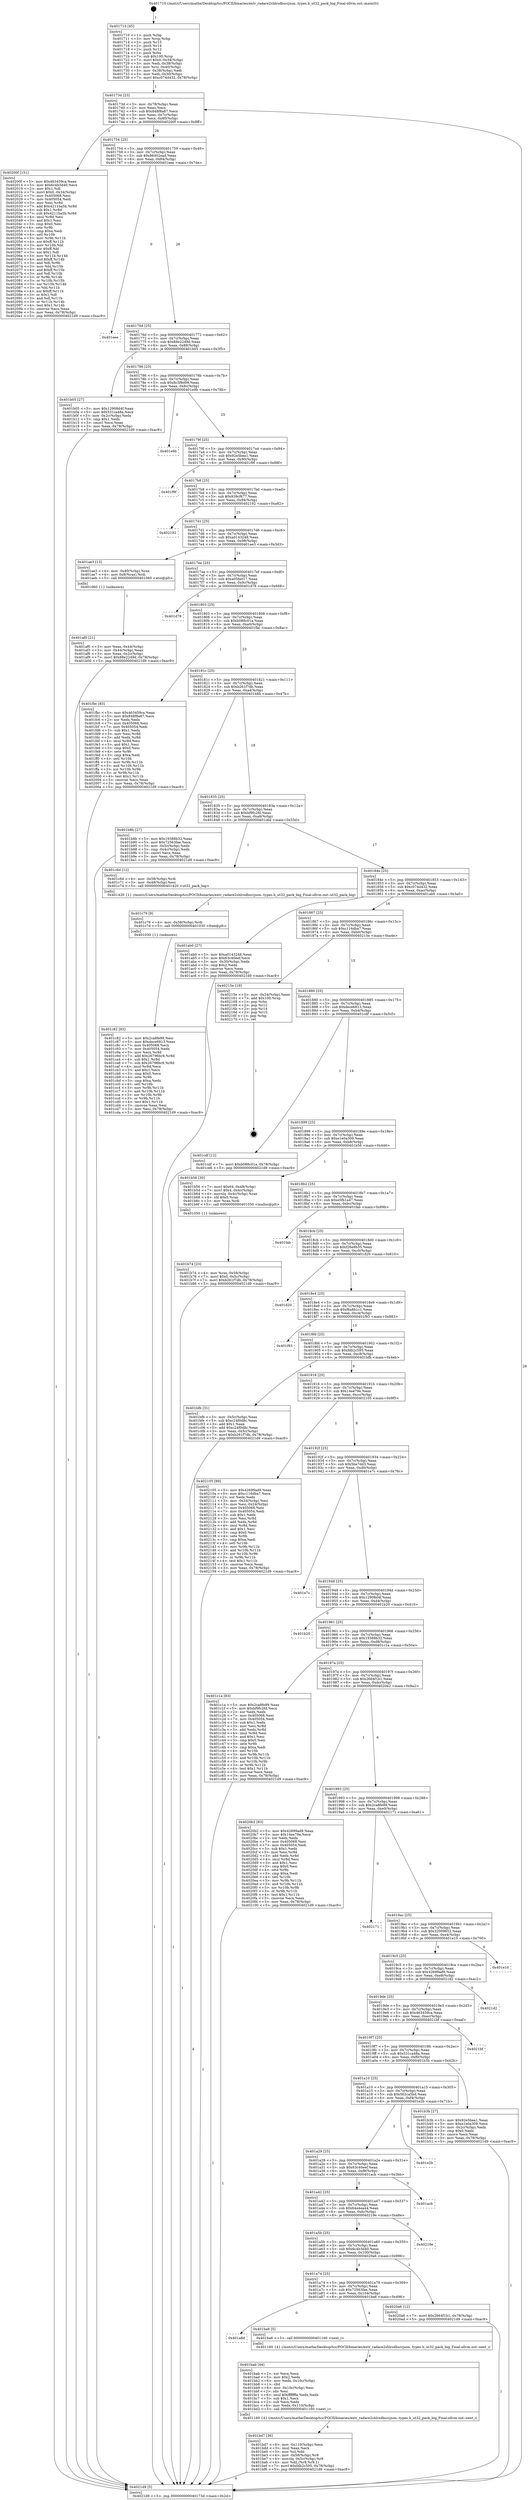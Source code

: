 digraph "0x401710" {
  label = "0x401710 (/mnt/c/Users/mathe/Desktop/tcc/POCII/binaries/extr_radare2shlrsdbsrcjson..types.h_ut32_pack_big_Final-ollvm.out::main(0))"
  labelloc = "t"
  node[shape=record]

  Entry [label="",width=0.3,height=0.3,shape=circle,fillcolor=black,style=filled]
  "0x40173d" [label="{
     0x40173d [23]\l
     | [instrs]\l
     &nbsp;&nbsp;0x40173d \<+3\>: mov -0x78(%rbp),%eax\l
     &nbsp;&nbsp;0x401740 \<+2\>: mov %eax,%ecx\l
     &nbsp;&nbsp;0x401742 \<+6\>: sub $0x848f8a87,%ecx\l
     &nbsp;&nbsp;0x401748 \<+3\>: mov %eax,-0x7c(%rbp)\l
     &nbsp;&nbsp;0x40174b \<+3\>: mov %ecx,-0x80(%rbp)\l
     &nbsp;&nbsp;0x40174e \<+6\>: je 000000000040200f \<main+0x8ff\>\l
  }"]
  "0x40200f" [label="{
     0x40200f [151]\l
     | [instrs]\l
     &nbsp;&nbsp;0x40200f \<+5\>: mov $0x463459ca,%eax\l
     &nbsp;&nbsp;0x402014 \<+5\>: mov $0x6c4b3d40,%ecx\l
     &nbsp;&nbsp;0x402019 \<+2\>: mov $0x1,%dl\l
     &nbsp;&nbsp;0x40201b \<+7\>: movl $0x0,-0x34(%rbp)\l
     &nbsp;&nbsp;0x402022 \<+7\>: mov 0x405068,%esi\l
     &nbsp;&nbsp;0x402029 \<+7\>: mov 0x405054,%edi\l
     &nbsp;&nbsp;0x402030 \<+3\>: mov %esi,%r8d\l
     &nbsp;&nbsp;0x402033 \<+7\>: add $0x4211ba5b,%r8d\l
     &nbsp;&nbsp;0x40203a \<+4\>: sub $0x1,%r8d\l
     &nbsp;&nbsp;0x40203e \<+7\>: sub $0x4211ba5b,%r8d\l
     &nbsp;&nbsp;0x402045 \<+4\>: imul %r8d,%esi\l
     &nbsp;&nbsp;0x402049 \<+3\>: and $0x1,%esi\l
     &nbsp;&nbsp;0x40204c \<+3\>: cmp $0x0,%esi\l
     &nbsp;&nbsp;0x40204f \<+4\>: sete %r9b\l
     &nbsp;&nbsp;0x402053 \<+3\>: cmp $0xa,%edi\l
     &nbsp;&nbsp;0x402056 \<+4\>: setl %r10b\l
     &nbsp;&nbsp;0x40205a \<+3\>: mov %r9b,%r11b\l
     &nbsp;&nbsp;0x40205d \<+4\>: xor $0xff,%r11b\l
     &nbsp;&nbsp;0x402061 \<+3\>: mov %r10b,%bl\l
     &nbsp;&nbsp;0x402064 \<+3\>: xor $0xff,%bl\l
     &nbsp;&nbsp;0x402067 \<+3\>: xor $0x1,%dl\l
     &nbsp;&nbsp;0x40206a \<+3\>: mov %r11b,%r14b\l
     &nbsp;&nbsp;0x40206d \<+4\>: and $0xff,%r14b\l
     &nbsp;&nbsp;0x402071 \<+3\>: and %dl,%r9b\l
     &nbsp;&nbsp;0x402074 \<+3\>: mov %bl,%r15b\l
     &nbsp;&nbsp;0x402077 \<+4\>: and $0xff,%r15b\l
     &nbsp;&nbsp;0x40207b \<+3\>: and %dl,%r10b\l
     &nbsp;&nbsp;0x40207e \<+3\>: or %r9b,%r14b\l
     &nbsp;&nbsp;0x402081 \<+3\>: or %r10b,%r15b\l
     &nbsp;&nbsp;0x402084 \<+3\>: xor %r15b,%r14b\l
     &nbsp;&nbsp;0x402087 \<+3\>: or %bl,%r11b\l
     &nbsp;&nbsp;0x40208a \<+4\>: xor $0xff,%r11b\l
     &nbsp;&nbsp;0x40208e \<+3\>: or $0x1,%dl\l
     &nbsp;&nbsp;0x402091 \<+3\>: and %dl,%r11b\l
     &nbsp;&nbsp;0x402094 \<+3\>: or %r11b,%r14b\l
     &nbsp;&nbsp;0x402097 \<+4\>: test $0x1,%r14b\l
     &nbsp;&nbsp;0x40209b \<+3\>: cmovne %ecx,%eax\l
     &nbsp;&nbsp;0x40209e \<+3\>: mov %eax,-0x78(%rbp)\l
     &nbsp;&nbsp;0x4020a1 \<+5\>: jmp 00000000004021d9 \<main+0xac9\>\l
  }"]
  "0x401754" [label="{
     0x401754 [25]\l
     | [instrs]\l
     &nbsp;&nbsp;0x401754 \<+5\>: jmp 0000000000401759 \<main+0x49\>\l
     &nbsp;&nbsp;0x401759 \<+3\>: mov -0x7c(%rbp),%eax\l
     &nbsp;&nbsp;0x40175c \<+5\>: sub $0x86402ead,%eax\l
     &nbsp;&nbsp;0x401761 \<+6\>: mov %eax,-0x84(%rbp)\l
     &nbsp;&nbsp;0x401767 \<+6\>: je 0000000000401eee \<main+0x7de\>\l
  }"]
  Exit [label="",width=0.3,height=0.3,shape=circle,fillcolor=black,style=filled,peripheries=2]
  "0x401eee" [label="{
     0x401eee\l
  }", style=dashed]
  "0x40176d" [label="{
     0x40176d [25]\l
     | [instrs]\l
     &nbsp;&nbsp;0x40176d \<+5\>: jmp 0000000000401772 \<main+0x62\>\l
     &nbsp;&nbsp;0x401772 \<+3\>: mov -0x7c(%rbp),%eax\l
     &nbsp;&nbsp;0x401775 \<+5\>: sub $0x88e2249d,%eax\l
     &nbsp;&nbsp;0x40177a \<+6\>: mov %eax,-0x88(%rbp)\l
     &nbsp;&nbsp;0x401780 \<+6\>: je 0000000000401b05 \<main+0x3f5\>\l
  }"]
  "0x401c82" [label="{
     0x401c82 [93]\l
     | [instrs]\l
     &nbsp;&nbsp;0x401c82 \<+5\>: mov $0x2ca8fe99,%esi\l
     &nbsp;&nbsp;0x401c87 \<+5\>: mov $0xdece6813,%eax\l
     &nbsp;&nbsp;0x401c8c \<+7\>: mov 0x405068,%ecx\l
     &nbsp;&nbsp;0x401c93 \<+7\>: mov 0x405054,%edx\l
     &nbsp;&nbsp;0x401c9a \<+3\>: mov %ecx,%r8d\l
     &nbsp;&nbsp;0x401c9d \<+7\>: add $0x26796bc9,%r8d\l
     &nbsp;&nbsp;0x401ca4 \<+4\>: sub $0x1,%r8d\l
     &nbsp;&nbsp;0x401ca8 \<+7\>: sub $0x26796bc9,%r8d\l
     &nbsp;&nbsp;0x401caf \<+4\>: imul %r8d,%ecx\l
     &nbsp;&nbsp;0x401cb3 \<+3\>: and $0x1,%ecx\l
     &nbsp;&nbsp;0x401cb6 \<+3\>: cmp $0x0,%ecx\l
     &nbsp;&nbsp;0x401cb9 \<+4\>: sete %r9b\l
     &nbsp;&nbsp;0x401cbd \<+3\>: cmp $0xa,%edx\l
     &nbsp;&nbsp;0x401cc0 \<+4\>: setl %r10b\l
     &nbsp;&nbsp;0x401cc4 \<+3\>: mov %r9b,%r11b\l
     &nbsp;&nbsp;0x401cc7 \<+3\>: and %r10b,%r11b\l
     &nbsp;&nbsp;0x401cca \<+3\>: xor %r10b,%r9b\l
     &nbsp;&nbsp;0x401ccd \<+3\>: or %r9b,%r11b\l
     &nbsp;&nbsp;0x401cd0 \<+4\>: test $0x1,%r11b\l
     &nbsp;&nbsp;0x401cd4 \<+3\>: cmovne %eax,%esi\l
     &nbsp;&nbsp;0x401cd7 \<+3\>: mov %esi,-0x78(%rbp)\l
     &nbsp;&nbsp;0x401cda \<+5\>: jmp 00000000004021d9 \<main+0xac9\>\l
  }"]
  "0x401b05" [label="{
     0x401b05 [27]\l
     | [instrs]\l
     &nbsp;&nbsp;0x401b05 \<+5\>: mov $0x12908d4f,%eax\l
     &nbsp;&nbsp;0x401b0a \<+5\>: mov $0x531ca48a,%ecx\l
     &nbsp;&nbsp;0x401b0f \<+3\>: mov -0x2c(%rbp),%edx\l
     &nbsp;&nbsp;0x401b12 \<+3\>: cmp $0x1,%edx\l
     &nbsp;&nbsp;0x401b15 \<+3\>: cmovl %ecx,%eax\l
     &nbsp;&nbsp;0x401b18 \<+3\>: mov %eax,-0x78(%rbp)\l
     &nbsp;&nbsp;0x401b1b \<+5\>: jmp 00000000004021d9 \<main+0xac9\>\l
  }"]
  "0x401786" [label="{
     0x401786 [25]\l
     | [instrs]\l
     &nbsp;&nbsp;0x401786 \<+5\>: jmp 000000000040178b \<main+0x7b\>\l
     &nbsp;&nbsp;0x40178b \<+3\>: mov -0x7c(%rbp),%eax\l
     &nbsp;&nbsp;0x40178e \<+5\>: sub $0x8c3f8d09,%eax\l
     &nbsp;&nbsp;0x401793 \<+6\>: mov %eax,-0x8c(%rbp)\l
     &nbsp;&nbsp;0x401799 \<+6\>: je 0000000000401e9b \<main+0x78b\>\l
  }"]
  "0x401c79" [label="{
     0x401c79 [9]\l
     | [instrs]\l
     &nbsp;&nbsp;0x401c79 \<+4\>: mov -0x58(%rbp),%rdi\l
     &nbsp;&nbsp;0x401c7d \<+5\>: call 0000000000401030 \<free@plt\>\l
     | [calls]\l
     &nbsp;&nbsp;0x401030 \{1\} (unknown)\l
  }"]
  "0x401e9b" [label="{
     0x401e9b\l
  }", style=dashed]
  "0x40179f" [label="{
     0x40179f [25]\l
     | [instrs]\l
     &nbsp;&nbsp;0x40179f \<+5\>: jmp 00000000004017a4 \<main+0x94\>\l
     &nbsp;&nbsp;0x4017a4 \<+3\>: mov -0x7c(%rbp),%eax\l
     &nbsp;&nbsp;0x4017a7 \<+5\>: sub $0x92e5bea1,%eax\l
     &nbsp;&nbsp;0x4017ac \<+6\>: mov %eax,-0x90(%rbp)\l
     &nbsp;&nbsp;0x4017b2 \<+6\>: je 0000000000401f9f \<main+0x88f\>\l
  }"]
  "0x401bd7" [label="{
     0x401bd7 [36]\l
     | [instrs]\l
     &nbsp;&nbsp;0x401bd7 \<+6\>: mov -0x110(%rbp),%ecx\l
     &nbsp;&nbsp;0x401bdd \<+3\>: imul %eax,%ecx\l
     &nbsp;&nbsp;0x401be0 \<+3\>: mov %cl,%dil\l
     &nbsp;&nbsp;0x401be3 \<+4\>: mov -0x58(%rbp),%r8\l
     &nbsp;&nbsp;0x401be7 \<+4\>: movslq -0x5c(%rbp),%r9\l
     &nbsp;&nbsp;0x401beb \<+4\>: mov %dil,(%r8,%r9,1)\l
     &nbsp;&nbsp;0x401bef \<+7\>: movl $0xfdb2c595,-0x78(%rbp)\l
     &nbsp;&nbsp;0x401bf6 \<+5\>: jmp 00000000004021d9 \<main+0xac9\>\l
  }"]
  "0x401f9f" [label="{
     0x401f9f\l
  }", style=dashed]
  "0x4017b8" [label="{
     0x4017b8 [25]\l
     | [instrs]\l
     &nbsp;&nbsp;0x4017b8 \<+5\>: jmp 00000000004017bd \<main+0xad\>\l
     &nbsp;&nbsp;0x4017bd \<+3\>: mov -0x7c(%rbp),%eax\l
     &nbsp;&nbsp;0x4017c0 \<+5\>: sub $0x939cf677,%eax\l
     &nbsp;&nbsp;0x4017c5 \<+6\>: mov %eax,-0x94(%rbp)\l
     &nbsp;&nbsp;0x4017cb \<+6\>: je 0000000000402192 \<main+0xa82\>\l
  }"]
  "0x401bab" [label="{
     0x401bab [44]\l
     | [instrs]\l
     &nbsp;&nbsp;0x401bab \<+2\>: xor %ecx,%ecx\l
     &nbsp;&nbsp;0x401bad \<+5\>: mov $0x2,%edx\l
     &nbsp;&nbsp;0x401bb2 \<+6\>: mov %edx,-0x10c(%rbp)\l
     &nbsp;&nbsp;0x401bb8 \<+1\>: cltd\l
     &nbsp;&nbsp;0x401bb9 \<+6\>: mov -0x10c(%rbp),%esi\l
     &nbsp;&nbsp;0x401bbf \<+2\>: idiv %esi\l
     &nbsp;&nbsp;0x401bc1 \<+6\>: imul $0xfffffffe,%edx,%edx\l
     &nbsp;&nbsp;0x401bc7 \<+3\>: sub $0x1,%ecx\l
     &nbsp;&nbsp;0x401bca \<+2\>: sub %ecx,%edx\l
     &nbsp;&nbsp;0x401bcc \<+6\>: mov %edx,-0x110(%rbp)\l
     &nbsp;&nbsp;0x401bd2 \<+5\>: call 0000000000401160 \<next_i\>\l
     | [calls]\l
     &nbsp;&nbsp;0x401160 \{4\} (/mnt/c/Users/mathe/Desktop/tcc/POCII/binaries/extr_radare2shlrsdbsrcjson..types.h_ut32_pack_big_Final-ollvm.out::next_i)\l
  }"]
  "0x402192" [label="{
     0x402192\l
  }", style=dashed]
  "0x4017d1" [label="{
     0x4017d1 [25]\l
     | [instrs]\l
     &nbsp;&nbsp;0x4017d1 \<+5\>: jmp 00000000004017d6 \<main+0xc6\>\l
     &nbsp;&nbsp;0x4017d6 \<+3\>: mov -0x7c(%rbp),%eax\l
     &nbsp;&nbsp;0x4017d9 \<+5\>: sub $0xa0143248,%eax\l
     &nbsp;&nbsp;0x4017de \<+6\>: mov %eax,-0x98(%rbp)\l
     &nbsp;&nbsp;0x4017e4 \<+6\>: je 0000000000401ae3 \<main+0x3d3\>\l
  }"]
  "0x401a8d" [label="{
     0x401a8d\l
  }", style=dashed]
  "0x401ae3" [label="{
     0x401ae3 [13]\l
     | [instrs]\l
     &nbsp;&nbsp;0x401ae3 \<+4\>: mov -0x40(%rbp),%rax\l
     &nbsp;&nbsp;0x401ae7 \<+4\>: mov 0x8(%rax),%rdi\l
     &nbsp;&nbsp;0x401aeb \<+5\>: call 0000000000401060 \<atoi@plt\>\l
     | [calls]\l
     &nbsp;&nbsp;0x401060 \{1\} (unknown)\l
  }"]
  "0x4017ea" [label="{
     0x4017ea [25]\l
     | [instrs]\l
     &nbsp;&nbsp;0x4017ea \<+5\>: jmp 00000000004017ef \<main+0xdf\>\l
     &nbsp;&nbsp;0x4017ef \<+3\>: mov -0x7c(%rbp),%eax\l
     &nbsp;&nbsp;0x4017f2 \<+5\>: sub $0xa05fa017,%eax\l
     &nbsp;&nbsp;0x4017f7 \<+6\>: mov %eax,-0x9c(%rbp)\l
     &nbsp;&nbsp;0x4017fd \<+6\>: je 0000000000401d78 \<main+0x668\>\l
  }"]
  "0x401ba6" [label="{
     0x401ba6 [5]\l
     | [instrs]\l
     &nbsp;&nbsp;0x401ba6 \<+5\>: call 0000000000401160 \<next_i\>\l
     | [calls]\l
     &nbsp;&nbsp;0x401160 \{4\} (/mnt/c/Users/mathe/Desktop/tcc/POCII/binaries/extr_radare2shlrsdbsrcjson..types.h_ut32_pack_big_Final-ollvm.out::next_i)\l
  }"]
  "0x401d78" [label="{
     0x401d78\l
  }", style=dashed]
  "0x401803" [label="{
     0x401803 [25]\l
     | [instrs]\l
     &nbsp;&nbsp;0x401803 \<+5\>: jmp 0000000000401808 \<main+0xf8\>\l
     &nbsp;&nbsp;0x401808 \<+3\>: mov -0x7c(%rbp),%eax\l
     &nbsp;&nbsp;0x40180b \<+5\>: sub $0xb088c01a,%eax\l
     &nbsp;&nbsp;0x401810 \<+6\>: mov %eax,-0xa0(%rbp)\l
     &nbsp;&nbsp;0x401816 \<+6\>: je 0000000000401fbc \<main+0x8ac\>\l
  }"]
  "0x401a74" [label="{
     0x401a74 [25]\l
     | [instrs]\l
     &nbsp;&nbsp;0x401a74 \<+5\>: jmp 0000000000401a79 \<main+0x369\>\l
     &nbsp;&nbsp;0x401a79 \<+3\>: mov -0x7c(%rbp),%eax\l
     &nbsp;&nbsp;0x401a7c \<+5\>: sub $0x72563fae,%eax\l
     &nbsp;&nbsp;0x401a81 \<+6\>: mov %eax,-0x104(%rbp)\l
     &nbsp;&nbsp;0x401a87 \<+6\>: je 0000000000401ba6 \<main+0x496\>\l
  }"]
  "0x401fbc" [label="{
     0x401fbc [83]\l
     | [instrs]\l
     &nbsp;&nbsp;0x401fbc \<+5\>: mov $0x463459ca,%eax\l
     &nbsp;&nbsp;0x401fc1 \<+5\>: mov $0x848f8a87,%ecx\l
     &nbsp;&nbsp;0x401fc6 \<+2\>: xor %edx,%edx\l
     &nbsp;&nbsp;0x401fc8 \<+7\>: mov 0x405068,%esi\l
     &nbsp;&nbsp;0x401fcf \<+7\>: mov 0x405054,%edi\l
     &nbsp;&nbsp;0x401fd6 \<+3\>: sub $0x1,%edx\l
     &nbsp;&nbsp;0x401fd9 \<+3\>: mov %esi,%r8d\l
     &nbsp;&nbsp;0x401fdc \<+3\>: add %edx,%r8d\l
     &nbsp;&nbsp;0x401fdf \<+4\>: imul %r8d,%esi\l
     &nbsp;&nbsp;0x401fe3 \<+3\>: and $0x1,%esi\l
     &nbsp;&nbsp;0x401fe6 \<+3\>: cmp $0x0,%esi\l
     &nbsp;&nbsp;0x401fe9 \<+4\>: sete %r9b\l
     &nbsp;&nbsp;0x401fed \<+3\>: cmp $0xa,%edi\l
     &nbsp;&nbsp;0x401ff0 \<+4\>: setl %r10b\l
     &nbsp;&nbsp;0x401ff4 \<+3\>: mov %r9b,%r11b\l
     &nbsp;&nbsp;0x401ff7 \<+3\>: and %r10b,%r11b\l
     &nbsp;&nbsp;0x401ffa \<+3\>: xor %r10b,%r9b\l
     &nbsp;&nbsp;0x401ffd \<+3\>: or %r9b,%r11b\l
     &nbsp;&nbsp;0x402000 \<+4\>: test $0x1,%r11b\l
     &nbsp;&nbsp;0x402004 \<+3\>: cmovne %ecx,%eax\l
     &nbsp;&nbsp;0x402007 \<+3\>: mov %eax,-0x78(%rbp)\l
     &nbsp;&nbsp;0x40200a \<+5\>: jmp 00000000004021d9 \<main+0xac9\>\l
  }"]
  "0x40181c" [label="{
     0x40181c [25]\l
     | [instrs]\l
     &nbsp;&nbsp;0x40181c \<+5\>: jmp 0000000000401821 \<main+0x111\>\l
     &nbsp;&nbsp;0x401821 \<+3\>: mov -0x7c(%rbp),%eax\l
     &nbsp;&nbsp;0x401824 \<+5\>: sub $0xb261f7db,%eax\l
     &nbsp;&nbsp;0x401829 \<+6\>: mov %eax,-0xa4(%rbp)\l
     &nbsp;&nbsp;0x40182f \<+6\>: je 0000000000401b8b \<main+0x47b\>\l
  }"]
  "0x4020a6" [label="{
     0x4020a6 [12]\l
     | [instrs]\l
     &nbsp;&nbsp;0x4020a6 \<+7\>: movl $0x2664f1b1,-0x78(%rbp)\l
     &nbsp;&nbsp;0x4020ad \<+5\>: jmp 00000000004021d9 \<main+0xac9\>\l
  }"]
  "0x401b8b" [label="{
     0x401b8b [27]\l
     | [instrs]\l
     &nbsp;&nbsp;0x401b8b \<+5\>: mov $0x19388b32,%eax\l
     &nbsp;&nbsp;0x401b90 \<+5\>: mov $0x72563fae,%ecx\l
     &nbsp;&nbsp;0x401b95 \<+3\>: mov -0x5c(%rbp),%edx\l
     &nbsp;&nbsp;0x401b98 \<+3\>: cmp -0x4c(%rbp),%edx\l
     &nbsp;&nbsp;0x401b9b \<+3\>: cmovl %ecx,%eax\l
     &nbsp;&nbsp;0x401b9e \<+3\>: mov %eax,-0x78(%rbp)\l
     &nbsp;&nbsp;0x401ba1 \<+5\>: jmp 00000000004021d9 \<main+0xac9\>\l
  }"]
  "0x401835" [label="{
     0x401835 [25]\l
     | [instrs]\l
     &nbsp;&nbsp;0x401835 \<+5\>: jmp 000000000040183a \<main+0x12a\>\l
     &nbsp;&nbsp;0x40183a \<+3\>: mov -0x7c(%rbp),%eax\l
     &nbsp;&nbsp;0x40183d \<+5\>: sub $0xbf9fc2fd,%eax\l
     &nbsp;&nbsp;0x401842 \<+6\>: mov %eax,-0xa8(%rbp)\l
     &nbsp;&nbsp;0x401848 \<+6\>: je 0000000000401c6d \<main+0x55d\>\l
  }"]
  "0x401a5b" [label="{
     0x401a5b [25]\l
     | [instrs]\l
     &nbsp;&nbsp;0x401a5b \<+5\>: jmp 0000000000401a60 \<main+0x350\>\l
     &nbsp;&nbsp;0x401a60 \<+3\>: mov -0x7c(%rbp),%eax\l
     &nbsp;&nbsp;0x401a63 \<+5\>: sub $0x6c4b3d40,%eax\l
     &nbsp;&nbsp;0x401a68 \<+6\>: mov %eax,-0x100(%rbp)\l
     &nbsp;&nbsp;0x401a6e \<+6\>: je 00000000004020a6 \<main+0x996\>\l
  }"]
  "0x401c6d" [label="{
     0x401c6d [12]\l
     | [instrs]\l
     &nbsp;&nbsp;0x401c6d \<+4\>: mov -0x58(%rbp),%rdi\l
     &nbsp;&nbsp;0x401c71 \<+3\>: mov -0x48(%rbp),%esi\l
     &nbsp;&nbsp;0x401c74 \<+5\>: call 0000000000401420 \<ut32_pack_big\>\l
     | [calls]\l
     &nbsp;&nbsp;0x401420 \{1\} (/mnt/c/Users/mathe/Desktop/tcc/POCII/binaries/extr_radare2shlrsdbsrcjson..types.h_ut32_pack_big_Final-ollvm.out::ut32_pack_big)\l
  }"]
  "0x40184e" [label="{
     0x40184e [25]\l
     | [instrs]\l
     &nbsp;&nbsp;0x40184e \<+5\>: jmp 0000000000401853 \<main+0x143\>\l
     &nbsp;&nbsp;0x401853 \<+3\>: mov -0x7c(%rbp),%eax\l
     &nbsp;&nbsp;0x401856 \<+5\>: sub $0xc074d432,%eax\l
     &nbsp;&nbsp;0x40185b \<+6\>: mov %eax,-0xac(%rbp)\l
     &nbsp;&nbsp;0x401861 \<+6\>: je 0000000000401ab0 \<main+0x3a0\>\l
  }"]
  "0x40219e" [label="{
     0x40219e\l
  }", style=dashed]
  "0x401ab0" [label="{
     0x401ab0 [27]\l
     | [instrs]\l
     &nbsp;&nbsp;0x401ab0 \<+5\>: mov $0xa0143248,%eax\l
     &nbsp;&nbsp;0x401ab5 \<+5\>: mov $0x63c40eef,%ecx\l
     &nbsp;&nbsp;0x401aba \<+3\>: mov -0x30(%rbp),%edx\l
     &nbsp;&nbsp;0x401abd \<+3\>: cmp $0x2,%edx\l
     &nbsp;&nbsp;0x401ac0 \<+3\>: cmovne %ecx,%eax\l
     &nbsp;&nbsp;0x401ac3 \<+3\>: mov %eax,-0x78(%rbp)\l
     &nbsp;&nbsp;0x401ac6 \<+5\>: jmp 00000000004021d9 \<main+0xac9\>\l
  }"]
  "0x401867" [label="{
     0x401867 [25]\l
     | [instrs]\l
     &nbsp;&nbsp;0x401867 \<+5\>: jmp 000000000040186c \<main+0x15c\>\l
     &nbsp;&nbsp;0x40186c \<+3\>: mov -0x7c(%rbp),%eax\l
     &nbsp;&nbsp;0x40186f \<+5\>: sub $0xc116dba7,%eax\l
     &nbsp;&nbsp;0x401874 \<+6\>: mov %eax,-0xb0(%rbp)\l
     &nbsp;&nbsp;0x40187a \<+6\>: je 000000000040215e \<main+0xa4e\>\l
  }"]
  "0x4021d9" [label="{
     0x4021d9 [5]\l
     | [instrs]\l
     &nbsp;&nbsp;0x4021d9 \<+5\>: jmp 000000000040173d \<main+0x2d\>\l
  }"]
  "0x401710" [label="{
     0x401710 [45]\l
     | [instrs]\l
     &nbsp;&nbsp;0x401710 \<+1\>: push %rbp\l
     &nbsp;&nbsp;0x401711 \<+3\>: mov %rsp,%rbp\l
     &nbsp;&nbsp;0x401714 \<+2\>: push %r15\l
     &nbsp;&nbsp;0x401716 \<+2\>: push %r14\l
     &nbsp;&nbsp;0x401718 \<+2\>: push %r12\l
     &nbsp;&nbsp;0x40171a \<+1\>: push %rbx\l
     &nbsp;&nbsp;0x40171b \<+7\>: sub $0x100,%rsp\l
     &nbsp;&nbsp;0x401722 \<+7\>: movl $0x0,-0x34(%rbp)\l
     &nbsp;&nbsp;0x401729 \<+3\>: mov %edi,-0x38(%rbp)\l
     &nbsp;&nbsp;0x40172c \<+4\>: mov %rsi,-0x40(%rbp)\l
     &nbsp;&nbsp;0x401730 \<+3\>: mov -0x38(%rbp),%edi\l
     &nbsp;&nbsp;0x401733 \<+3\>: mov %edi,-0x30(%rbp)\l
     &nbsp;&nbsp;0x401736 \<+7\>: movl $0xc074d432,-0x78(%rbp)\l
  }"]
  "0x401af0" [label="{
     0x401af0 [21]\l
     | [instrs]\l
     &nbsp;&nbsp;0x401af0 \<+3\>: mov %eax,-0x44(%rbp)\l
     &nbsp;&nbsp;0x401af3 \<+3\>: mov -0x44(%rbp),%eax\l
     &nbsp;&nbsp;0x401af6 \<+3\>: mov %eax,-0x2c(%rbp)\l
     &nbsp;&nbsp;0x401af9 \<+7\>: movl $0x88e2249d,-0x78(%rbp)\l
     &nbsp;&nbsp;0x401b00 \<+5\>: jmp 00000000004021d9 \<main+0xac9\>\l
  }"]
  "0x401a42" [label="{
     0x401a42 [25]\l
     | [instrs]\l
     &nbsp;&nbsp;0x401a42 \<+5\>: jmp 0000000000401a47 \<main+0x337\>\l
     &nbsp;&nbsp;0x401a47 \<+3\>: mov -0x7c(%rbp),%eax\l
     &nbsp;&nbsp;0x401a4a \<+5\>: sub $0x64e4ea44,%eax\l
     &nbsp;&nbsp;0x401a4f \<+6\>: mov %eax,-0xfc(%rbp)\l
     &nbsp;&nbsp;0x401a55 \<+6\>: je 000000000040219e \<main+0xa8e\>\l
  }"]
  "0x40215e" [label="{
     0x40215e [19]\l
     | [instrs]\l
     &nbsp;&nbsp;0x40215e \<+3\>: mov -0x24(%rbp),%eax\l
     &nbsp;&nbsp;0x402161 \<+7\>: add $0x100,%rsp\l
     &nbsp;&nbsp;0x402168 \<+1\>: pop %rbx\l
     &nbsp;&nbsp;0x402169 \<+2\>: pop %r12\l
     &nbsp;&nbsp;0x40216b \<+2\>: pop %r14\l
     &nbsp;&nbsp;0x40216d \<+2\>: pop %r15\l
     &nbsp;&nbsp;0x40216f \<+1\>: pop %rbp\l
     &nbsp;&nbsp;0x402170 \<+1\>: ret\l
  }"]
  "0x401880" [label="{
     0x401880 [25]\l
     | [instrs]\l
     &nbsp;&nbsp;0x401880 \<+5\>: jmp 0000000000401885 \<main+0x175\>\l
     &nbsp;&nbsp;0x401885 \<+3\>: mov -0x7c(%rbp),%eax\l
     &nbsp;&nbsp;0x401888 \<+5\>: sub $0xdece6813,%eax\l
     &nbsp;&nbsp;0x40188d \<+6\>: mov %eax,-0xb4(%rbp)\l
     &nbsp;&nbsp;0x401893 \<+6\>: je 0000000000401cdf \<main+0x5cf\>\l
  }"]
  "0x401acb" [label="{
     0x401acb\l
  }", style=dashed]
  "0x401cdf" [label="{
     0x401cdf [12]\l
     | [instrs]\l
     &nbsp;&nbsp;0x401cdf \<+7\>: movl $0xb088c01a,-0x78(%rbp)\l
     &nbsp;&nbsp;0x401ce6 \<+5\>: jmp 00000000004021d9 \<main+0xac9\>\l
  }"]
  "0x401899" [label="{
     0x401899 [25]\l
     | [instrs]\l
     &nbsp;&nbsp;0x401899 \<+5\>: jmp 000000000040189e \<main+0x18e\>\l
     &nbsp;&nbsp;0x40189e \<+3\>: mov -0x7c(%rbp),%eax\l
     &nbsp;&nbsp;0x4018a1 \<+5\>: sub $0xe1e0a309,%eax\l
     &nbsp;&nbsp;0x4018a6 \<+6\>: mov %eax,-0xb8(%rbp)\l
     &nbsp;&nbsp;0x4018ac \<+6\>: je 0000000000401b56 \<main+0x446\>\l
  }"]
  "0x401a29" [label="{
     0x401a29 [25]\l
     | [instrs]\l
     &nbsp;&nbsp;0x401a29 \<+5\>: jmp 0000000000401a2e \<main+0x31e\>\l
     &nbsp;&nbsp;0x401a2e \<+3\>: mov -0x7c(%rbp),%eax\l
     &nbsp;&nbsp;0x401a31 \<+5\>: sub $0x63c40eef,%eax\l
     &nbsp;&nbsp;0x401a36 \<+6\>: mov %eax,-0xf8(%rbp)\l
     &nbsp;&nbsp;0x401a3c \<+6\>: je 0000000000401acb \<main+0x3bb\>\l
  }"]
  "0x401b56" [label="{
     0x401b56 [30]\l
     | [instrs]\l
     &nbsp;&nbsp;0x401b56 \<+7\>: movl $0x64,-0x48(%rbp)\l
     &nbsp;&nbsp;0x401b5d \<+7\>: movl $0x4,-0x4c(%rbp)\l
     &nbsp;&nbsp;0x401b64 \<+4\>: movslq -0x4c(%rbp),%rax\l
     &nbsp;&nbsp;0x401b68 \<+4\>: shl $0x0,%rax\l
     &nbsp;&nbsp;0x401b6c \<+3\>: mov %rax,%rdi\l
     &nbsp;&nbsp;0x401b6f \<+5\>: call 0000000000401050 \<malloc@plt\>\l
     | [calls]\l
     &nbsp;&nbsp;0x401050 \{1\} (unknown)\l
  }"]
  "0x4018b2" [label="{
     0x4018b2 [25]\l
     | [instrs]\l
     &nbsp;&nbsp;0x4018b2 \<+5\>: jmp 00000000004018b7 \<main+0x1a7\>\l
     &nbsp;&nbsp;0x4018b7 \<+3\>: mov -0x7c(%rbp),%eax\l
     &nbsp;&nbsp;0x4018ba \<+5\>: sub $0xe5fb1a47,%eax\l
     &nbsp;&nbsp;0x4018bf \<+6\>: mov %eax,-0xbc(%rbp)\l
     &nbsp;&nbsp;0x4018c5 \<+6\>: je 0000000000401fab \<main+0x89b\>\l
  }"]
  "0x401e2b" [label="{
     0x401e2b\l
  }", style=dashed]
  "0x401fab" [label="{
     0x401fab\l
  }", style=dashed]
  "0x4018cb" [label="{
     0x4018cb [25]\l
     | [instrs]\l
     &nbsp;&nbsp;0x4018cb \<+5\>: jmp 00000000004018d0 \<main+0x1c0\>\l
     &nbsp;&nbsp;0x4018d0 \<+3\>: mov -0x7c(%rbp),%eax\l
     &nbsp;&nbsp;0x4018d3 \<+5\>: sub $0xf26e8b35,%eax\l
     &nbsp;&nbsp;0x4018d8 \<+6\>: mov %eax,-0xc0(%rbp)\l
     &nbsp;&nbsp;0x4018de \<+6\>: je 0000000000401d20 \<main+0x610\>\l
  }"]
  "0x401b74" [label="{
     0x401b74 [23]\l
     | [instrs]\l
     &nbsp;&nbsp;0x401b74 \<+4\>: mov %rax,-0x58(%rbp)\l
     &nbsp;&nbsp;0x401b78 \<+7\>: movl $0x0,-0x5c(%rbp)\l
     &nbsp;&nbsp;0x401b7f \<+7\>: movl $0xb261f7db,-0x78(%rbp)\l
     &nbsp;&nbsp;0x401b86 \<+5\>: jmp 00000000004021d9 \<main+0xac9\>\l
  }"]
  "0x401d20" [label="{
     0x401d20\l
  }", style=dashed]
  "0x4018e4" [label="{
     0x4018e4 [25]\l
     | [instrs]\l
     &nbsp;&nbsp;0x4018e4 \<+5\>: jmp 00000000004018e9 \<main+0x1d9\>\l
     &nbsp;&nbsp;0x4018e9 \<+3\>: mov -0x7c(%rbp),%eax\l
     &nbsp;&nbsp;0x4018ec \<+5\>: sub $0xf6a8b1c1,%eax\l
     &nbsp;&nbsp;0x4018f1 \<+6\>: mov %eax,-0xc4(%rbp)\l
     &nbsp;&nbsp;0x4018f7 \<+6\>: je 0000000000401f93 \<main+0x883\>\l
  }"]
  "0x401a10" [label="{
     0x401a10 [25]\l
     | [instrs]\l
     &nbsp;&nbsp;0x401a10 \<+5\>: jmp 0000000000401a15 \<main+0x305\>\l
     &nbsp;&nbsp;0x401a15 \<+3\>: mov -0x7c(%rbp),%eax\l
     &nbsp;&nbsp;0x401a18 \<+5\>: sub $0x562ca5bd,%eax\l
     &nbsp;&nbsp;0x401a1d \<+6\>: mov %eax,-0xf4(%rbp)\l
     &nbsp;&nbsp;0x401a23 \<+6\>: je 0000000000401e2b \<main+0x71b\>\l
  }"]
  "0x401f93" [label="{
     0x401f93\l
  }", style=dashed]
  "0x4018fd" [label="{
     0x4018fd [25]\l
     | [instrs]\l
     &nbsp;&nbsp;0x4018fd \<+5\>: jmp 0000000000401902 \<main+0x1f2\>\l
     &nbsp;&nbsp;0x401902 \<+3\>: mov -0x7c(%rbp),%eax\l
     &nbsp;&nbsp;0x401905 \<+5\>: sub $0xfdb2c595,%eax\l
     &nbsp;&nbsp;0x40190a \<+6\>: mov %eax,-0xc8(%rbp)\l
     &nbsp;&nbsp;0x401910 \<+6\>: je 0000000000401bfb \<main+0x4eb\>\l
  }"]
  "0x401b3b" [label="{
     0x401b3b [27]\l
     | [instrs]\l
     &nbsp;&nbsp;0x401b3b \<+5\>: mov $0x92e5bea1,%eax\l
     &nbsp;&nbsp;0x401b40 \<+5\>: mov $0xe1e0a309,%ecx\l
     &nbsp;&nbsp;0x401b45 \<+3\>: mov -0x2c(%rbp),%edx\l
     &nbsp;&nbsp;0x401b48 \<+3\>: cmp $0x0,%edx\l
     &nbsp;&nbsp;0x401b4b \<+3\>: cmove %ecx,%eax\l
     &nbsp;&nbsp;0x401b4e \<+3\>: mov %eax,-0x78(%rbp)\l
     &nbsp;&nbsp;0x401b51 \<+5\>: jmp 00000000004021d9 \<main+0xac9\>\l
  }"]
  "0x401bfb" [label="{
     0x401bfb [31]\l
     | [instrs]\l
     &nbsp;&nbsp;0x401bfb \<+3\>: mov -0x5c(%rbp),%eax\l
     &nbsp;&nbsp;0x401bfe \<+5\>: sub $0xc24f0d8c,%eax\l
     &nbsp;&nbsp;0x401c03 \<+3\>: add $0x1,%eax\l
     &nbsp;&nbsp;0x401c06 \<+5\>: add $0xc24f0d8c,%eax\l
     &nbsp;&nbsp;0x401c0b \<+3\>: mov %eax,-0x5c(%rbp)\l
     &nbsp;&nbsp;0x401c0e \<+7\>: movl $0xb261f7db,-0x78(%rbp)\l
     &nbsp;&nbsp;0x401c15 \<+5\>: jmp 00000000004021d9 \<main+0xac9\>\l
  }"]
  "0x401916" [label="{
     0x401916 [25]\l
     | [instrs]\l
     &nbsp;&nbsp;0x401916 \<+5\>: jmp 000000000040191b \<main+0x20b\>\l
     &nbsp;&nbsp;0x40191b \<+3\>: mov -0x7c(%rbp),%eax\l
     &nbsp;&nbsp;0x40191e \<+5\>: sub $0x14ee79e,%eax\l
     &nbsp;&nbsp;0x401923 \<+6\>: mov %eax,-0xcc(%rbp)\l
     &nbsp;&nbsp;0x401929 \<+6\>: je 0000000000402105 \<main+0x9f5\>\l
  }"]
  "0x4019f7" [label="{
     0x4019f7 [25]\l
     | [instrs]\l
     &nbsp;&nbsp;0x4019f7 \<+5\>: jmp 00000000004019fc \<main+0x2ec\>\l
     &nbsp;&nbsp;0x4019fc \<+3\>: mov -0x7c(%rbp),%eax\l
     &nbsp;&nbsp;0x4019ff \<+5\>: sub $0x531ca48a,%eax\l
     &nbsp;&nbsp;0x401a04 \<+6\>: mov %eax,-0xf0(%rbp)\l
     &nbsp;&nbsp;0x401a0a \<+6\>: je 0000000000401b3b \<main+0x42b\>\l
  }"]
  "0x402105" [label="{
     0x402105 [89]\l
     | [instrs]\l
     &nbsp;&nbsp;0x402105 \<+5\>: mov $0x42699ad9,%eax\l
     &nbsp;&nbsp;0x40210a \<+5\>: mov $0xc116dba7,%ecx\l
     &nbsp;&nbsp;0x40210f \<+2\>: xor %edx,%edx\l
     &nbsp;&nbsp;0x402111 \<+3\>: mov -0x34(%rbp),%esi\l
     &nbsp;&nbsp;0x402114 \<+3\>: mov %esi,-0x24(%rbp)\l
     &nbsp;&nbsp;0x402117 \<+7\>: mov 0x405068,%esi\l
     &nbsp;&nbsp;0x40211e \<+7\>: mov 0x405054,%edi\l
     &nbsp;&nbsp;0x402125 \<+3\>: sub $0x1,%edx\l
     &nbsp;&nbsp;0x402128 \<+3\>: mov %esi,%r8d\l
     &nbsp;&nbsp;0x40212b \<+3\>: add %edx,%r8d\l
     &nbsp;&nbsp;0x40212e \<+4\>: imul %r8d,%esi\l
     &nbsp;&nbsp;0x402132 \<+3\>: and $0x1,%esi\l
     &nbsp;&nbsp;0x402135 \<+3\>: cmp $0x0,%esi\l
     &nbsp;&nbsp;0x402138 \<+4\>: sete %r9b\l
     &nbsp;&nbsp;0x40213c \<+3\>: cmp $0xa,%edi\l
     &nbsp;&nbsp;0x40213f \<+4\>: setl %r10b\l
     &nbsp;&nbsp;0x402143 \<+3\>: mov %r9b,%r11b\l
     &nbsp;&nbsp;0x402146 \<+3\>: and %r10b,%r11b\l
     &nbsp;&nbsp;0x402149 \<+3\>: xor %r10b,%r9b\l
     &nbsp;&nbsp;0x40214c \<+3\>: or %r9b,%r11b\l
     &nbsp;&nbsp;0x40214f \<+4\>: test $0x1,%r11b\l
     &nbsp;&nbsp;0x402153 \<+3\>: cmovne %ecx,%eax\l
     &nbsp;&nbsp;0x402156 \<+3\>: mov %eax,-0x78(%rbp)\l
     &nbsp;&nbsp;0x402159 \<+5\>: jmp 00000000004021d9 \<main+0xac9\>\l
  }"]
  "0x40192f" [label="{
     0x40192f [25]\l
     | [instrs]\l
     &nbsp;&nbsp;0x40192f \<+5\>: jmp 0000000000401934 \<main+0x224\>\l
     &nbsp;&nbsp;0x401934 \<+3\>: mov -0x7c(%rbp),%eax\l
     &nbsp;&nbsp;0x401937 \<+5\>: sub $0x5be7dd3,%eax\l
     &nbsp;&nbsp;0x40193c \<+6\>: mov %eax,-0xd0(%rbp)\l
     &nbsp;&nbsp;0x401942 \<+6\>: je 0000000000401e7c \<main+0x76c\>\l
  }"]
  "0x4021bf" [label="{
     0x4021bf\l
  }", style=dashed]
  "0x401e7c" [label="{
     0x401e7c\l
  }", style=dashed]
  "0x401948" [label="{
     0x401948 [25]\l
     | [instrs]\l
     &nbsp;&nbsp;0x401948 \<+5\>: jmp 000000000040194d \<main+0x23d\>\l
     &nbsp;&nbsp;0x40194d \<+3\>: mov -0x7c(%rbp),%eax\l
     &nbsp;&nbsp;0x401950 \<+5\>: sub $0x12908d4f,%eax\l
     &nbsp;&nbsp;0x401955 \<+6\>: mov %eax,-0xd4(%rbp)\l
     &nbsp;&nbsp;0x40195b \<+6\>: je 0000000000401b20 \<main+0x410\>\l
  }"]
  "0x4019de" [label="{
     0x4019de [25]\l
     | [instrs]\l
     &nbsp;&nbsp;0x4019de \<+5\>: jmp 00000000004019e3 \<main+0x2d3\>\l
     &nbsp;&nbsp;0x4019e3 \<+3\>: mov -0x7c(%rbp),%eax\l
     &nbsp;&nbsp;0x4019e6 \<+5\>: sub $0x463459ca,%eax\l
     &nbsp;&nbsp;0x4019eb \<+6\>: mov %eax,-0xec(%rbp)\l
     &nbsp;&nbsp;0x4019f1 \<+6\>: je 00000000004021bf \<main+0xaaf\>\l
  }"]
  "0x401b20" [label="{
     0x401b20\l
  }", style=dashed]
  "0x401961" [label="{
     0x401961 [25]\l
     | [instrs]\l
     &nbsp;&nbsp;0x401961 \<+5\>: jmp 0000000000401966 \<main+0x256\>\l
     &nbsp;&nbsp;0x401966 \<+3\>: mov -0x7c(%rbp),%eax\l
     &nbsp;&nbsp;0x401969 \<+5\>: sub $0x19388b32,%eax\l
     &nbsp;&nbsp;0x40196e \<+6\>: mov %eax,-0xd8(%rbp)\l
     &nbsp;&nbsp;0x401974 \<+6\>: je 0000000000401c1a \<main+0x50a\>\l
  }"]
  "0x4021d2" [label="{
     0x4021d2\l
  }", style=dashed]
  "0x401c1a" [label="{
     0x401c1a [83]\l
     | [instrs]\l
     &nbsp;&nbsp;0x401c1a \<+5\>: mov $0x2ca8fe99,%eax\l
     &nbsp;&nbsp;0x401c1f \<+5\>: mov $0xbf9fc2fd,%ecx\l
     &nbsp;&nbsp;0x401c24 \<+2\>: xor %edx,%edx\l
     &nbsp;&nbsp;0x401c26 \<+7\>: mov 0x405068,%esi\l
     &nbsp;&nbsp;0x401c2d \<+7\>: mov 0x405054,%edi\l
     &nbsp;&nbsp;0x401c34 \<+3\>: sub $0x1,%edx\l
     &nbsp;&nbsp;0x401c37 \<+3\>: mov %esi,%r8d\l
     &nbsp;&nbsp;0x401c3a \<+3\>: add %edx,%r8d\l
     &nbsp;&nbsp;0x401c3d \<+4\>: imul %r8d,%esi\l
     &nbsp;&nbsp;0x401c41 \<+3\>: and $0x1,%esi\l
     &nbsp;&nbsp;0x401c44 \<+3\>: cmp $0x0,%esi\l
     &nbsp;&nbsp;0x401c47 \<+4\>: sete %r9b\l
     &nbsp;&nbsp;0x401c4b \<+3\>: cmp $0xa,%edi\l
     &nbsp;&nbsp;0x401c4e \<+4\>: setl %r10b\l
     &nbsp;&nbsp;0x401c52 \<+3\>: mov %r9b,%r11b\l
     &nbsp;&nbsp;0x401c55 \<+3\>: and %r10b,%r11b\l
     &nbsp;&nbsp;0x401c58 \<+3\>: xor %r10b,%r9b\l
     &nbsp;&nbsp;0x401c5b \<+3\>: or %r9b,%r11b\l
     &nbsp;&nbsp;0x401c5e \<+4\>: test $0x1,%r11b\l
     &nbsp;&nbsp;0x401c62 \<+3\>: cmovne %ecx,%eax\l
     &nbsp;&nbsp;0x401c65 \<+3\>: mov %eax,-0x78(%rbp)\l
     &nbsp;&nbsp;0x401c68 \<+5\>: jmp 00000000004021d9 \<main+0xac9\>\l
  }"]
  "0x40197a" [label="{
     0x40197a [25]\l
     | [instrs]\l
     &nbsp;&nbsp;0x40197a \<+5\>: jmp 000000000040197f \<main+0x26f\>\l
     &nbsp;&nbsp;0x40197f \<+3\>: mov -0x7c(%rbp),%eax\l
     &nbsp;&nbsp;0x401982 \<+5\>: sub $0x2664f1b1,%eax\l
     &nbsp;&nbsp;0x401987 \<+6\>: mov %eax,-0xdc(%rbp)\l
     &nbsp;&nbsp;0x40198d \<+6\>: je 00000000004020b2 \<main+0x9a2\>\l
  }"]
  "0x4019c5" [label="{
     0x4019c5 [25]\l
     | [instrs]\l
     &nbsp;&nbsp;0x4019c5 \<+5\>: jmp 00000000004019ca \<main+0x2ba\>\l
     &nbsp;&nbsp;0x4019ca \<+3\>: mov -0x7c(%rbp),%eax\l
     &nbsp;&nbsp;0x4019cd \<+5\>: sub $0x42699ad9,%eax\l
     &nbsp;&nbsp;0x4019d2 \<+6\>: mov %eax,-0xe8(%rbp)\l
     &nbsp;&nbsp;0x4019d8 \<+6\>: je 00000000004021d2 \<main+0xac2\>\l
  }"]
  "0x4020b2" [label="{
     0x4020b2 [83]\l
     | [instrs]\l
     &nbsp;&nbsp;0x4020b2 \<+5\>: mov $0x42699ad9,%eax\l
     &nbsp;&nbsp;0x4020b7 \<+5\>: mov $0x14ee79e,%ecx\l
     &nbsp;&nbsp;0x4020bc \<+2\>: xor %edx,%edx\l
     &nbsp;&nbsp;0x4020be \<+7\>: mov 0x405068,%esi\l
     &nbsp;&nbsp;0x4020c5 \<+7\>: mov 0x405054,%edi\l
     &nbsp;&nbsp;0x4020cc \<+3\>: sub $0x1,%edx\l
     &nbsp;&nbsp;0x4020cf \<+3\>: mov %esi,%r8d\l
     &nbsp;&nbsp;0x4020d2 \<+3\>: add %edx,%r8d\l
     &nbsp;&nbsp;0x4020d5 \<+4\>: imul %r8d,%esi\l
     &nbsp;&nbsp;0x4020d9 \<+3\>: and $0x1,%esi\l
     &nbsp;&nbsp;0x4020dc \<+3\>: cmp $0x0,%esi\l
     &nbsp;&nbsp;0x4020df \<+4\>: sete %r9b\l
     &nbsp;&nbsp;0x4020e3 \<+3\>: cmp $0xa,%edi\l
     &nbsp;&nbsp;0x4020e6 \<+4\>: setl %r10b\l
     &nbsp;&nbsp;0x4020ea \<+3\>: mov %r9b,%r11b\l
     &nbsp;&nbsp;0x4020ed \<+3\>: and %r10b,%r11b\l
     &nbsp;&nbsp;0x4020f0 \<+3\>: xor %r10b,%r9b\l
     &nbsp;&nbsp;0x4020f3 \<+3\>: or %r9b,%r11b\l
     &nbsp;&nbsp;0x4020f6 \<+4\>: test $0x1,%r11b\l
     &nbsp;&nbsp;0x4020fa \<+3\>: cmovne %ecx,%eax\l
     &nbsp;&nbsp;0x4020fd \<+3\>: mov %eax,-0x78(%rbp)\l
     &nbsp;&nbsp;0x402100 \<+5\>: jmp 00000000004021d9 \<main+0xac9\>\l
  }"]
  "0x401993" [label="{
     0x401993 [25]\l
     | [instrs]\l
     &nbsp;&nbsp;0x401993 \<+5\>: jmp 0000000000401998 \<main+0x288\>\l
     &nbsp;&nbsp;0x401998 \<+3\>: mov -0x7c(%rbp),%eax\l
     &nbsp;&nbsp;0x40199b \<+5\>: sub $0x2ca8fe99,%eax\l
     &nbsp;&nbsp;0x4019a0 \<+6\>: mov %eax,-0xe0(%rbp)\l
     &nbsp;&nbsp;0x4019a6 \<+6\>: je 0000000000402171 \<main+0xa61\>\l
  }"]
  "0x401e10" [label="{
     0x401e10\l
  }", style=dashed]
  "0x402171" [label="{
     0x402171\l
  }", style=dashed]
  "0x4019ac" [label="{
     0x4019ac [25]\l
     | [instrs]\l
     &nbsp;&nbsp;0x4019ac \<+5\>: jmp 00000000004019b1 \<main+0x2a1\>\l
     &nbsp;&nbsp;0x4019b1 \<+3\>: mov -0x7c(%rbp),%eax\l
     &nbsp;&nbsp;0x4019b4 \<+5\>: sub $0x32009652,%eax\l
     &nbsp;&nbsp;0x4019b9 \<+6\>: mov %eax,-0xe4(%rbp)\l
     &nbsp;&nbsp;0x4019bf \<+6\>: je 0000000000401e10 \<main+0x700\>\l
  }"]
  Entry -> "0x401710" [label=" 1"]
  "0x40173d" -> "0x40200f" [label=" 1"]
  "0x40173d" -> "0x401754" [label=" 26"]
  "0x40215e" -> Exit [label=" 1"]
  "0x401754" -> "0x401eee" [label=" 0"]
  "0x401754" -> "0x40176d" [label=" 26"]
  "0x402105" -> "0x4021d9" [label=" 1"]
  "0x40176d" -> "0x401b05" [label=" 1"]
  "0x40176d" -> "0x401786" [label=" 25"]
  "0x4020b2" -> "0x4021d9" [label=" 1"]
  "0x401786" -> "0x401e9b" [label=" 0"]
  "0x401786" -> "0x40179f" [label=" 25"]
  "0x4020a6" -> "0x4021d9" [label=" 1"]
  "0x40179f" -> "0x401f9f" [label=" 0"]
  "0x40179f" -> "0x4017b8" [label=" 25"]
  "0x40200f" -> "0x4021d9" [label=" 1"]
  "0x4017b8" -> "0x402192" [label=" 0"]
  "0x4017b8" -> "0x4017d1" [label=" 25"]
  "0x401fbc" -> "0x4021d9" [label=" 1"]
  "0x4017d1" -> "0x401ae3" [label=" 1"]
  "0x4017d1" -> "0x4017ea" [label=" 24"]
  "0x401cdf" -> "0x4021d9" [label=" 1"]
  "0x4017ea" -> "0x401d78" [label=" 0"]
  "0x4017ea" -> "0x401803" [label=" 24"]
  "0x401c82" -> "0x4021d9" [label=" 1"]
  "0x401803" -> "0x401fbc" [label=" 1"]
  "0x401803" -> "0x40181c" [label=" 23"]
  "0x401c6d" -> "0x401c79" [label=" 1"]
  "0x40181c" -> "0x401b8b" [label=" 5"]
  "0x40181c" -> "0x401835" [label=" 18"]
  "0x401c1a" -> "0x4021d9" [label=" 1"]
  "0x401835" -> "0x401c6d" [label=" 1"]
  "0x401835" -> "0x40184e" [label=" 17"]
  "0x401bd7" -> "0x4021d9" [label=" 4"]
  "0x40184e" -> "0x401ab0" [label=" 1"]
  "0x40184e" -> "0x401867" [label=" 16"]
  "0x401ab0" -> "0x4021d9" [label=" 1"]
  "0x401710" -> "0x40173d" [label=" 1"]
  "0x4021d9" -> "0x40173d" [label=" 26"]
  "0x401ae3" -> "0x401af0" [label=" 1"]
  "0x401af0" -> "0x4021d9" [label=" 1"]
  "0x401b05" -> "0x4021d9" [label=" 1"]
  "0x401bab" -> "0x401bd7" [label=" 4"]
  "0x401867" -> "0x40215e" [label=" 1"]
  "0x401867" -> "0x401880" [label=" 15"]
  "0x401a74" -> "0x401a8d" [label=" 0"]
  "0x401880" -> "0x401cdf" [label=" 1"]
  "0x401880" -> "0x401899" [label=" 14"]
  "0x401a74" -> "0x401ba6" [label=" 4"]
  "0x401899" -> "0x401b56" [label=" 1"]
  "0x401899" -> "0x4018b2" [label=" 13"]
  "0x401a5b" -> "0x401a74" [label=" 4"]
  "0x4018b2" -> "0x401fab" [label=" 0"]
  "0x4018b2" -> "0x4018cb" [label=" 13"]
  "0x401a5b" -> "0x4020a6" [label=" 1"]
  "0x4018cb" -> "0x401d20" [label=" 0"]
  "0x4018cb" -> "0x4018e4" [label=" 13"]
  "0x401a42" -> "0x401a5b" [label=" 5"]
  "0x4018e4" -> "0x401f93" [label=" 0"]
  "0x4018e4" -> "0x4018fd" [label=" 13"]
  "0x401a42" -> "0x40219e" [label=" 0"]
  "0x4018fd" -> "0x401bfb" [label=" 4"]
  "0x4018fd" -> "0x401916" [label=" 9"]
  "0x401ba6" -> "0x401bab" [label=" 4"]
  "0x401916" -> "0x402105" [label=" 1"]
  "0x401916" -> "0x40192f" [label=" 8"]
  "0x401a29" -> "0x401acb" [label=" 0"]
  "0x40192f" -> "0x401e7c" [label=" 0"]
  "0x40192f" -> "0x401948" [label=" 8"]
  "0x401c79" -> "0x401c82" [label=" 1"]
  "0x401948" -> "0x401b20" [label=" 0"]
  "0x401948" -> "0x401961" [label=" 8"]
  "0x401a10" -> "0x401e2b" [label=" 0"]
  "0x401961" -> "0x401c1a" [label=" 1"]
  "0x401961" -> "0x40197a" [label=" 7"]
  "0x401bfb" -> "0x4021d9" [label=" 4"]
  "0x40197a" -> "0x4020b2" [label=" 1"]
  "0x40197a" -> "0x401993" [label=" 6"]
  "0x401b74" -> "0x4021d9" [label=" 1"]
  "0x401993" -> "0x402171" [label=" 0"]
  "0x401993" -> "0x4019ac" [label=" 6"]
  "0x401b56" -> "0x401b74" [label=" 1"]
  "0x4019ac" -> "0x401e10" [label=" 0"]
  "0x4019ac" -> "0x4019c5" [label=" 6"]
  "0x401b8b" -> "0x4021d9" [label=" 5"]
  "0x4019c5" -> "0x4021d2" [label=" 0"]
  "0x4019c5" -> "0x4019de" [label=" 6"]
  "0x401a10" -> "0x401a29" [label=" 5"]
  "0x4019de" -> "0x4021bf" [label=" 0"]
  "0x4019de" -> "0x4019f7" [label=" 6"]
  "0x401a29" -> "0x401a42" [label=" 5"]
  "0x4019f7" -> "0x401b3b" [label=" 1"]
  "0x4019f7" -> "0x401a10" [label=" 5"]
  "0x401b3b" -> "0x4021d9" [label=" 1"]
}
